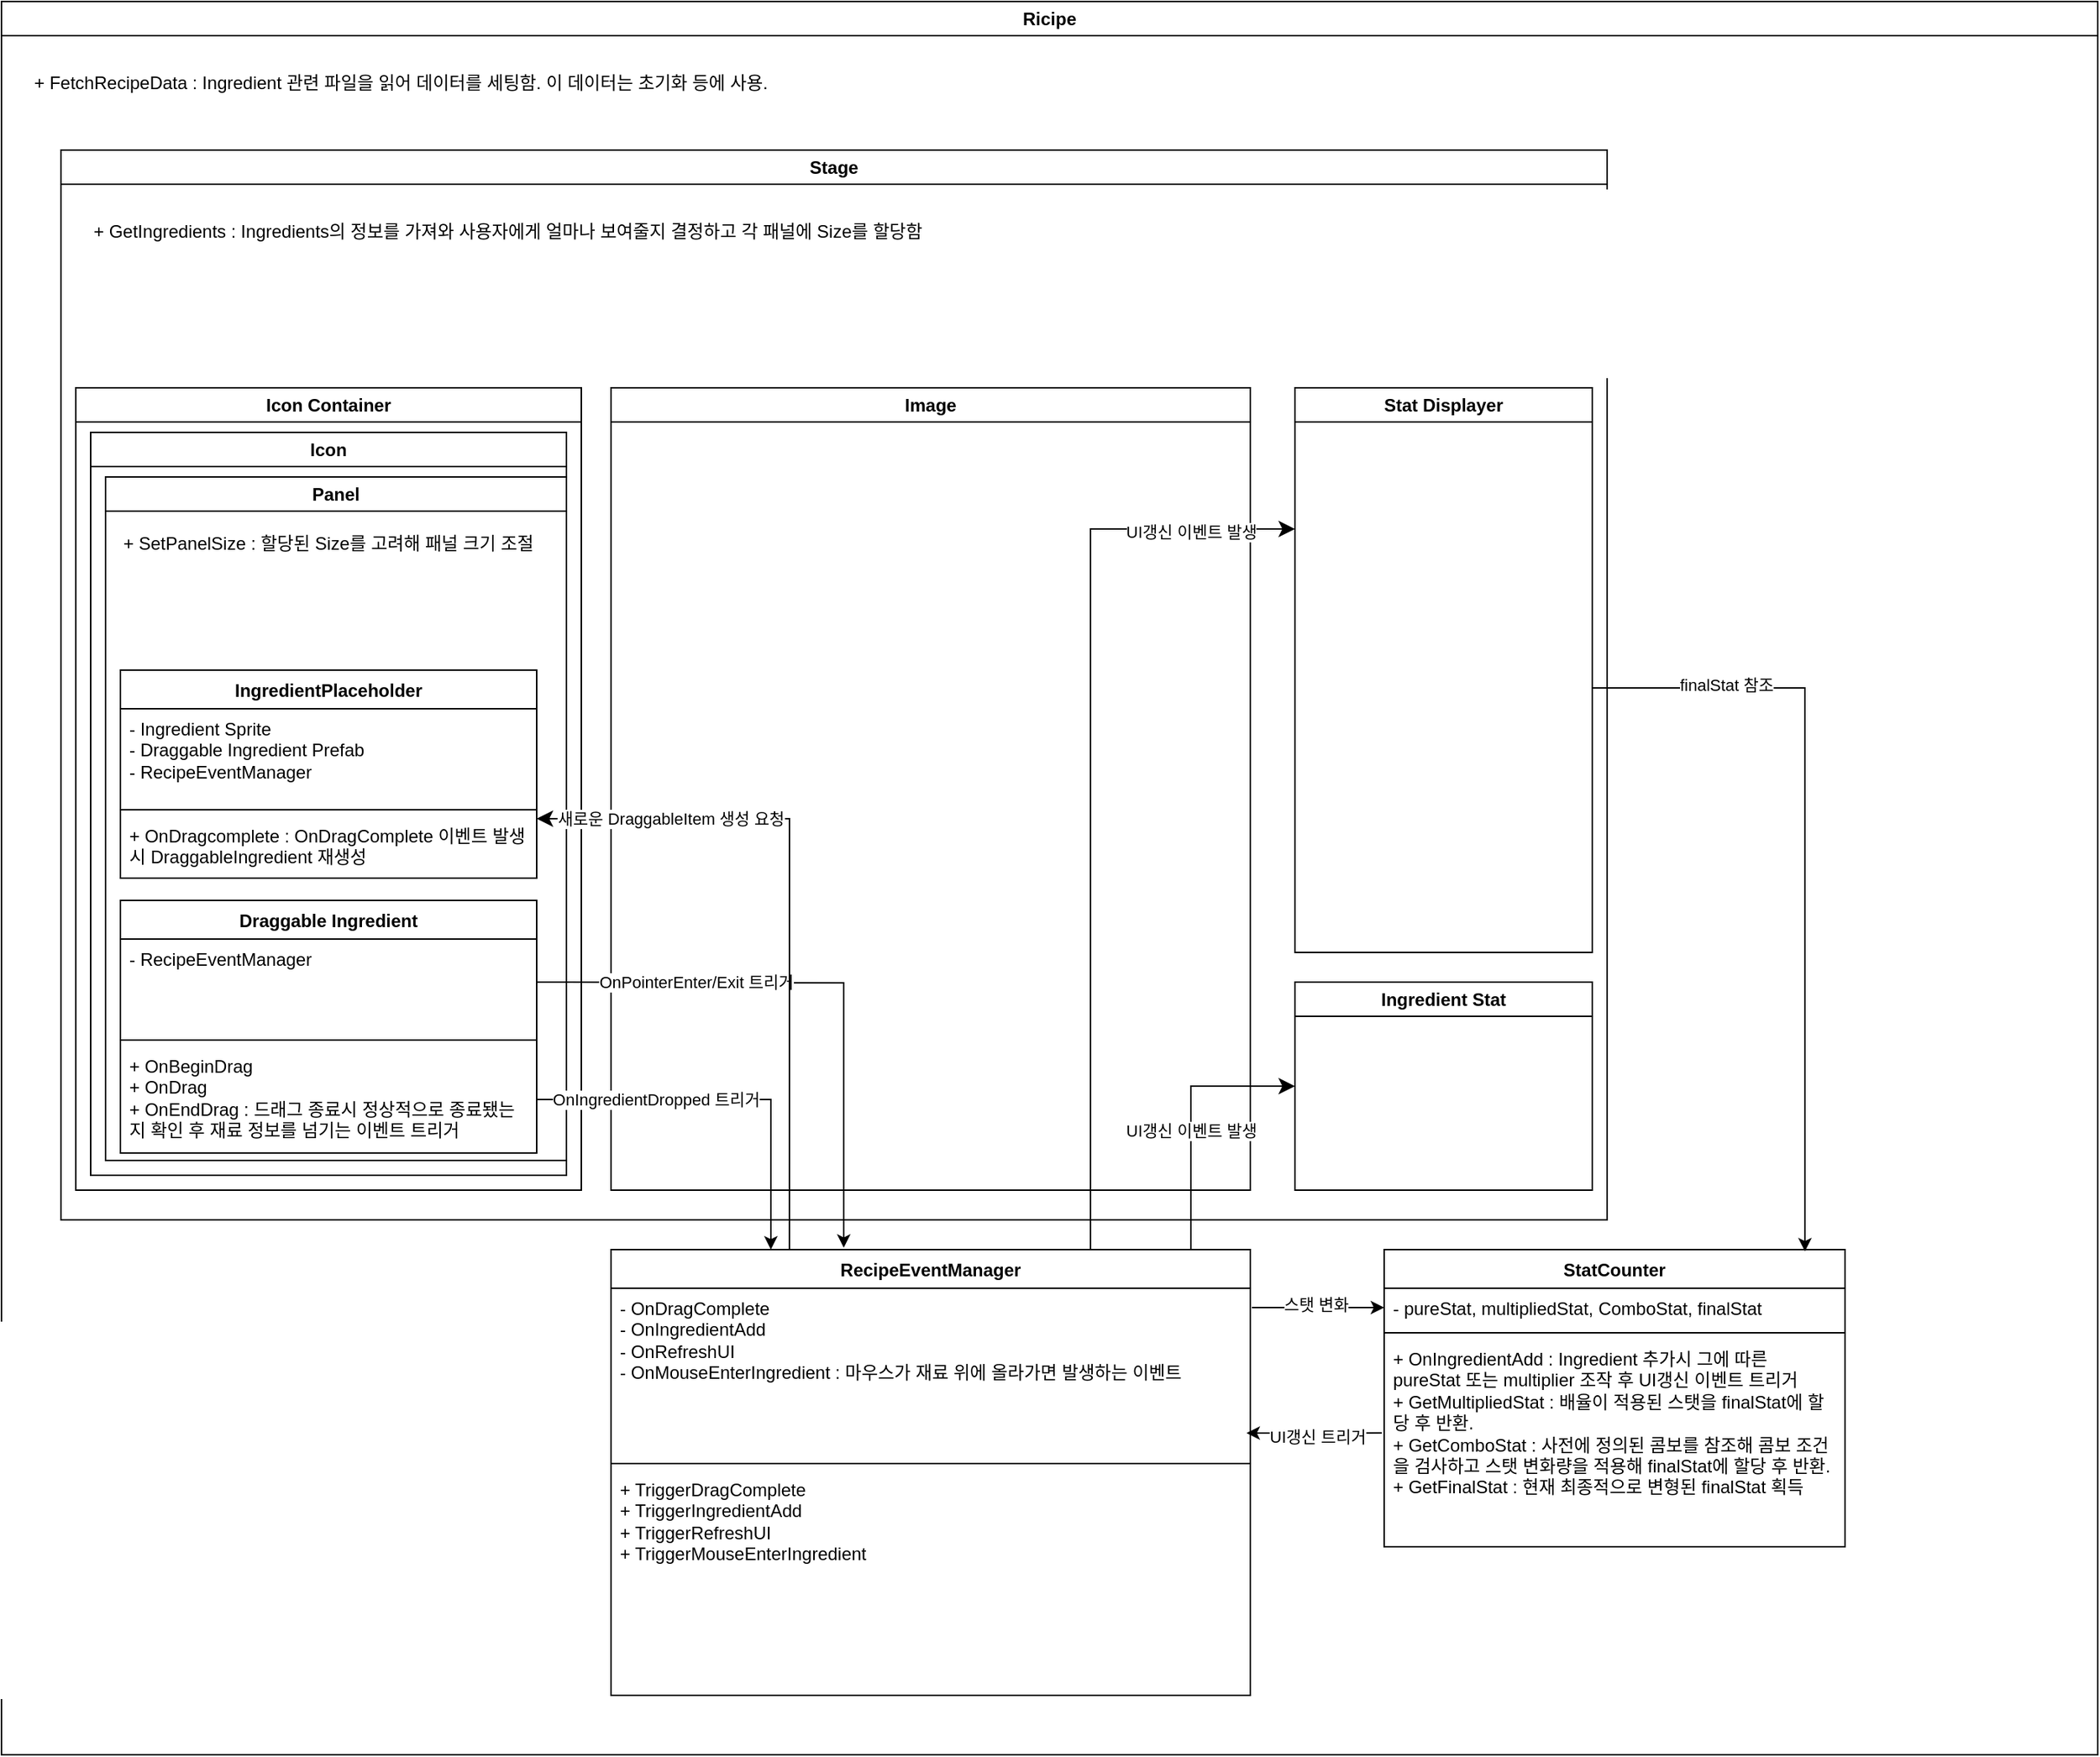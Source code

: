<mxfile version="28.1.2">
  <diagram id="C5RBs43oDa-KdzZeNtuy" name="Page-1">
    <mxGraphModel dx="2605" dy="1735" grid="1" gridSize="10" guides="1" tooltips="1" connect="1" arrows="1" fold="1" page="1" pageScale="1" pageWidth="827" pageHeight="1169" math="0" shadow="0">
      <root>
        <mxCell id="WIyWlLk6GJQsqaUBKTNV-0" />
        <mxCell id="WIyWlLk6GJQsqaUBKTNV-1" parent="WIyWlLk6GJQsqaUBKTNV-0" />
        <mxCell id="QsKPh6DeVkBp_3s3L16H-1" value="RecipeEventManager" style="swimlane;fontStyle=1;align=center;verticalAlign=top;childLayout=stackLayout;horizontal=1;startSize=26;horizontalStack=0;resizeParent=1;resizeParentMax=0;resizeLast=0;collapsible=1;marginBottom=0;whiteSpace=wrap;html=1;" parent="WIyWlLk6GJQsqaUBKTNV-1" vertex="1">
          <mxGeometry x="-450" y="830" width="430" height="300" as="geometry" />
        </mxCell>
        <mxCell id="QsKPh6DeVkBp_3s3L16H-2" value="- OnDragComplete&lt;div&gt;- OnIngredientAdd&lt;/div&gt;&lt;div&gt;- OnRefreshUI&lt;/div&gt;&lt;div&gt;- OnMouseEnterIngredient : 마우스가 재료 위에 올라가면 발생하는 이벤트&lt;/div&gt;" style="text;strokeColor=none;fillColor=none;align=left;verticalAlign=top;spacingLeft=4;spacingRight=4;overflow=hidden;rotatable=0;points=[[0,0.5],[1,0.5]];portConstraint=eastwest;whiteSpace=wrap;html=1;" parent="QsKPh6DeVkBp_3s3L16H-1" vertex="1">
          <mxGeometry y="26" width="430" height="114" as="geometry" />
        </mxCell>
        <mxCell id="QsKPh6DeVkBp_3s3L16H-3" value="" style="line;strokeWidth=1;fillColor=none;align=left;verticalAlign=middle;spacingTop=-1;spacingLeft=3;spacingRight=3;rotatable=0;labelPosition=right;points=[];portConstraint=eastwest;strokeColor=inherit;" parent="QsKPh6DeVkBp_3s3L16H-1" vertex="1">
          <mxGeometry y="140" width="430" height="8" as="geometry" />
        </mxCell>
        <mxCell id="QsKPh6DeVkBp_3s3L16H-4" value="+ TriggerDragComplete&lt;div&gt;+ TriggerIngredientAdd&lt;/div&gt;&lt;div&gt;+ TriggerRefreshUI&lt;/div&gt;&lt;div&gt;+ TriggerMouseEnterIngredient&lt;/div&gt;" style="text;strokeColor=none;fillColor=none;align=left;verticalAlign=top;spacingLeft=4;spacingRight=4;overflow=hidden;rotatable=0;points=[[0,0.5],[1,0.5]];portConstraint=eastwest;whiteSpace=wrap;html=1;" parent="QsKPh6DeVkBp_3s3L16H-1" vertex="1">
          <mxGeometry y="148" width="430" height="152" as="geometry" />
        </mxCell>
        <mxCell id="QsKPh6DeVkBp_3s3L16H-5" value="Stage" style="swimlane;whiteSpace=wrap;html=1;" parent="WIyWlLk6GJQsqaUBKTNV-1" vertex="1">
          <mxGeometry x="-820" y="90" width="1040" height="720" as="geometry" />
        </mxCell>
        <mxCell id="QsKPh6DeVkBp_3s3L16H-6" value="Icon Container" style="swimlane;whiteSpace=wrap;html=1;" parent="QsKPh6DeVkBp_3s3L16H-5" vertex="1">
          <mxGeometry x="10" y="160" width="340" height="540" as="geometry" />
        </mxCell>
        <mxCell id="QsKPh6DeVkBp_3s3L16H-10" value="Icon" style="swimlane;whiteSpace=wrap;html=1;" parent="QsKPh6DeVkBp_3s3L16H-6" vertex="1">
          <mxGeometry x="10" y="30" width="320" height="500" as="geometry" />
        </mxCell>
        <mxCell id="QsKPh6DeVkBp_3s3L16H-16" value="Panel" style="swimlane;whiteSpace=wrap;html=1;" parent="QsKPh6DeVkBp_3s3L16H-10" vertex="1">
          <mxGeometry x="10" y="30" width="310" height="460" as="geometry" />
        </mxCell>
        <mxCell id="QsKPh6DeVkBp_3s3L16H-17" value="IngredientPlaceholder" style="swimlane;fontStyle=1;align=center;verticalAlign=top;childLayout=stackLayout;horizontal=1;startSize=26;horizontalStack=0;resizeParent=1;resizeParentMax=0;resizeLast=0;collapsible=1;marginBottom=0;whiteSpace=wrap;html=1;" parent="QsKPh6DeVkBp_3s3L16H-16" vertex="1">
          <mxGeometry x="10" y="130" width="280" height="140" as="geometry" />
        </mxCell>
        <mxCell id="QsKPh6DeVkBp_3s3L16H-18" value="- Ingredient Sprite&lt;div&gt;- Draggable Ingredient Prefab&lt;/div&gt;&lt;div&gt;- RecipeEventManager&lt;/div&gt;" style="text;strokeColor=none;fillColor=none;align=left;verticalAlign=top;spacingLeft=4;spacingRight=4;overflow=hidden;rotatable=0;points=[[0,0.5],[1,0.5]];portConstraint=eastwest;whiteSpace=wrap;html=1;" parent="QsKPh6DeVkBp_3s3L16H-17" vertex="1">
          <mxGeometry y="26" width="280" height="64" as="geometry" />
        </mxCell>
        <mxCell id="QsKPh6DeVkBp_3s3L16H-19" value="" style="line;strokeWidth=1;fillColor=none;align=left;verticalAlign=middle;spacingTop=-1;spacingLeft=3;spacingRight=3;rotatable=0;labelPosition=right;points=[];portConstraint=eastwest;strokeColor=inherit;" parent="QsKPh6DeVkBp_3s3L16H-17" vertex="1">
          <mxGeometry y="90" width="280" height="8" as="geometry" />
        </mxCell>
        <mxCell id="QsKPh6DeVkBp_3s3L16H-20" value="+ OnDragcomplete : OnDragComplete 이벤트 발생시 DraggableIngredient 재생성" style="text;strokeColor=none;fillColor=none;align=left;verticalAlign=top;spacingLeft=4;spacingRight=4;overflow=hidden;rotatable=0;points=[[0,0.5],[1,0.5]];portConstraint=eastwest;whiteSpace=wrap;html=1;" parent="QsKPh6DeVkBp_3s3L16H-17" vertex="1">
          <mxGeometry y="98" width="280" height="42" as="geometry" />
        </mxCell>
        <mxCell id="QsKPh6DeVkBp_3s3L16H-21" value="Draggable Ingredient" style="swimlane;fontStyle=1;align=center;verticalAlign=top;childLayout=stackLayout;horizontal=1;startSize=26;horizontalStack=0;resizeParent=1;resizeParentMax=0;resizeLast=0;collapsible=1;marginBottom=0;whiteSpace=wrap;html=1;" parent="QsKPh6DeVkBp_3s3L16H-16" vertex="1">
          <mxGeometry x="10" y="285" width="280" height="170" as="geometry" />
        </mxCell>
        <mxCell id="QsKPh6DeVkBp_3s3L16H-22" value="&lt;div&gt;- RecipeEventManager&lt;/div&gt;" style="text;strokeColor=none;fillColor=none;align=left;verticalAlign=top;spacingLeft=4;spacingRight=4;overflow=hidden;rotatable=0;points=[[0,0.5],[1,0.5]];portConstraint=eastwest;whiteSpace=wrap;html=1;" parent="QsKPh6DeVkBp_3s3L16H-21" vertex="1">
          <mxGeometry y="26" width="280" height="64" as="geometry" />
        </mxCell>
        <mxCell id="QsKPh6DeVkBp_3s3L16H-23" value="" style="line;strokeWidth=1;fillColor=none;align=left;verticalAlign=middle;spacingTop=-1;spacingLeft=3;spacingRight=3;rotatable=0;labelPosition=right;points=[];portConstraint=eastwest;strokeColor=inherit;" parent="QsKPh6DeVkBp_3s3L16H-21" vertex="1">
          <mxGeometry y="90" width="280" height="8" as="geometry" />
        </mxCell>
        <mxCell id="QsKPh6DeVkBp_3s3L16H-24" value="+ OnBeginDrag&lt;div&gt;+ OnDrag&lt;/div&gt;&lt;div&gt;+ OnEndDrag : 드래그 종료시 정상적으로 종료됐는지 확인 후 재료 정보를 넘기는 이벤트 트리거&lt;/div&gt;" style="text;strokeColor=none;fillColor=none;align=left;verticalAlign=top;spacingLeft=4;spacingRight=4;overflow=hidden;rotatable=0;points=[[0,0.5],[1,0.5]];portConstraint=eastwest;whiteSpace=wrap;html=1;" parent="QsKPh6DeVkBp_3s3L16H-21" vertex="1">
          <mxGeometry y="98" width="280" height="72" as="geometry" />
        </mxCell>
        <mxCell id="QsKPh6DeVkBp_3s3L16H-26" value="+ SetPanelSize : 할당된 Size를 고려해 패널 크기 조절" style="text;html=1;align=left;verticalAlign=middle;whiteSpace=wrap;rounded=0;" parent="QsKPh6DeVkBp_3s3L16H-16" vertex="1">
          <mxGeometry x="10" y="30" width="290" height="30" as="geometry" />
        </mxCell>
        <mxCell id="QsKPh6DeVkBp_3s3L16H-7" value="Image" style="swimlane;whiteSpace=wrap;html=1;" parent="QsKPh6DeVkBp_3s3L16H-5" vertex="1">
          <mxGeometry x="370" y="160" width="430" height="540" as="geometry" />
        </mxCell>
        <mxCell id="PDAan4yGcquGBnNkxI9P-12" style="edgeStyle=orthogonalEdgeStyle;rounded=0;orthogonalLoop=1;jettySize=auto;html=1;exitX=1;exitY=0.5;exitDx=0;exitDy=0;entryX=0.364;entryY=-0.004;entryDx=0;entryDy=0;entryPerimeter=0;" parent="QsKPh6DeVkBp_3s3L16H-7" target="QsKPh6DeVkBp_3s3L16H-1" edge="1">
          <mxGeometry relative="1" as="geometry">
            <mxPoint x="-50" y="400" as="sourcePoint" />
            <mxPoint x="108" y="501" as="targetPoint" />
          </mxGeometry>
        </mxCell>
        <mxCell id="PDAan4yGcquGBnNkxI9P-13" value="OnPointerEnter/Exit 트리거" style="edgeLabel;html=1;align=center;verticalAlign=middle;resizable=0;points=[];" parent="PDAan4yGcquGBnNkxI9P-12" vertex="1" connectable="0">
          <mxGeometry x="-0.563" y="-2" relative="1" as="geometry">
            <mxPoint x="23" y="-2" as="offset" />
          </mxGeometry>
        </mxCell>
        <mxCell id="QsKPh6DeVkBp_3s3L16H-8" value="Stat Displayer" style="swimlane;whiteSpace=wrap;html=1;" parent="QsKPh6DeVkBp_3s3L16H-5" vertex="1">
          <mxGeometry x="830" y="160" width="200" height="380" as="geometry" />
        </mxCell>
        <mxCell id="QsKPh6DeVkBp_3s3L16H-9" value="Ingredient Stat" style="swimlane;whiteSpace=wrap;html=1;" parent="QsKPh6DeVkBp_3s3L16H-5" vertex="1">
          <mxGeometry x="830" y="560" width="200" height="140" as="geometry" />
        </mxCell>
        <mxCell id="QsKPh6DeVkBp_3s3L16H-27" value="+ GetIngredients : Ingredients의 정보를 가져와 사용자에게 얼마나 보여줄지 결정하고 각 패널에 Size를 할당함" style="text;html=1;align=left;verticalAlign=middle;whiteSpace=wrap;rounded=0;" parent="QsKPh6DeVkBp_3s3L16H-5" vertex="1">
          <mxGeometry x="20" y="40" width="590" height="30" as="geometry" />
        </mxCell>
        <mxCell id="QsKPh6DeVkBp_3s3L16H-28" value="StatCounter" style="swimlane;fontStyle=1;align=center;verticalAlign=top;childLayout=stackLayout;horizontal=1;startSize=26;horizontalStack=0;resizeParent=1;resizeParentMax=0;resizeLast=0;collapsible=1;marginBottom=0;whiteSpace=wrap;html=1;" parent="WIyWlLk6GJQsqaUBKTNV-1" vertex="1">
          <mxGeometry x="70" y="830" width="310" height="200" as="geometry" />
        </mxCell>
        <mxCell id="QsKPh6DeVkBp_3s3L16H-29" value="- pureStat, multipliedStat, ComboStat, finalStat" style="text;strokeColor=none;fillColor=none;align=left;verticalAlign=top;spacingLeft=4;spacingRight=4;overflow=hidden;rotatable=0;points=[[0,0.5],[1,0.5]];portConstraint=eastwest;whiteSpace=wrap;html=1;" parent="QsKPh6DeVkBp_3s3L16H-28" vertex="1">
          <mxGeometry y="26" width="310" height="26" as="geometry" />
        </mxCell>
        <mxCell id="QsKPh6DeVkBp_3s3L16H-30" value="" style="line;strokeWidth=1;fillColor=none;align=left;verticalAlign=middle;spacingTop=-1;spacingLeft=3;spacingRight=3;rotatable=0;labelPosition=right;points=[];portConstraint=eastwest;strokeColor=inherit;" parent="QsKPh6DeVkBp_3s3L16H-28" vertex="1">
          <mxGeometry y="52" width="310" height="8" as="geometry" />
        </mxCell>
        <mxCell id="QsKPh6DeVkBp_3s3L16H-31" value="+ OnIngredientAdd : Ingredient 추가시 그에 따른 pureStat 또는 multiplier 조작 후 UI갱신 이벤트 트리거&lt;br&gt;+ GetMultipliedStat : 배율이 적용된 스탯을 finalStat에 할당 후 반환.&lt;div&gt;+ GetComboStat : 사전에 정의된 콤보를 참조해 콤보 조건을 검사하고 스탯 변화량을 적용해 finalStat에 할당 후 반환.&lt;/div&gt;&lt;div&gt;+ GetFinalStat : 현재 최종적으로 변형된 finalStat 획득&lt;/div&gt;" style="text;strokeColor=none;fillColor=none;align=left;verticalAlign=top;spacingLeft=4;spacingRight=4;overflow=hidden;rotatable=0;points=[[0,0.5],[1,0.5]];portConstraint=eastwest;whiteSpace=wrap;html=1;" parent="QsKPh6DeVkBp_3s3L16H-28" vertex="1">
          <mxGeometry y="60" width="310" height="140" as="geometry" />
        </mxCell>
        <mxCell id="PDAan4yGcquGBnNkxI9P-0" style="edgeStyle=orthogonalEdgeStyle;rounded=0;orthogonalLoop=1;jettySize=auto;html=1;exitX=1;exitY=0.5;exitDx=0;exitDy=0;entryX=0.25;entryY=0;entryDx=0;entryDy=0;" parent="WIyWlLk6GJQsqaUBKTNV-1" source="QsKPh6DeVkBp_3s3L16H-24" target="QsKPh6DeVkBp_3s3L16H-1" edge="1">
          <mxGeometry relative="1" as="geometry" />
        </mxCell>
        <mxCell id="PDAan4yGcquGBnNkxI9P-3" value="OnIngredientDropped 트리거" style="edgeLabel;html=1;align=center;verticalAlign=middle;resizable=0;points=[];" parent="PDAan4yGcquGBnNkxI9P-0" vertex="1" connectable="0">
          <mxGeometry x="-0.563" y="-2" relative="1" as="geometry">
            <mxPoint x="23" y="-2" as="offset" />
          </mxGeometry>
        </mxCell>
        <mxCell id="PDAan4yGcquGBnNkxI9P-2" value="" style="edgeStyle=segmentEdgeStyle;endArrow=classic;html=1;curved=0;rounded=0;endSize=8;startSize=8;exitX=0.279;exitY=0;exitDx=0;exitDy=0;exitPerimeter=0;" parent="WIyWlLk6GJQsqaUBKTNV-1" source="QsKPh6DeVkBp_3s3L16H-1" edge="1">
          <mxGeometry width="50" height="50" relative="1" as="geometry">
            <mxPoint x="-320" y="690" as="sourcePoint" />
            <mxPoint x="-500" y="540" as="targetPoint" />
            <Array as="points">
              <mxPoint x="-330" y="540" />
            </Array>
          </mxGeometry>
        </mxCell>
        <mxCell id="PDAan4yGcquGBnNkxI9P-4" value="새로운 DraggableItem 생성 요청" style="edgeLabel;html=1;align=center;verticalAlign=middle;resizable=0;points=[];" parent="PDAan4yGcquGBnNkxI9P-2" vertex="1" connectable="0">
          <mxGeometry x="0.652" relative="1" as="geometry">
            <mxPoint x="10" as="offset" />
          </mxGeometry>
        </mxCell>
        <mxCell id="PDAan4yGcquGBnNkxI9P-5" value="" style="endArrow=classic;html=1;rounded=0;entryX=0;entryY=0.5;entryDx=0;entryDy=0;" parent="WIyWlLk6GJQsqaUBKTNV-1" target="QsKPh6DeVkBp_3s3L16H-29" edge="1">
          <mxGeometry width="50" height="50" relative="1" as="geometry">
            <mxPoint x="-19" y="869" as="sourcePoint" />
            <mxPoint y="800" as="targetPoint" />
          </mxGeometry>
        </mxCell>
        <mxCell id="PDAan4yGcquGBnNkxI9P-6" value="스탯 변화" style="edgeLabel;html=1;align=center;verticalAlign=middle;resizable=0;points=[];" parent="PDAan4yGcquGBnNkxI9P-5" vertex="1" connectable="0">
          <mxGeometry x="-0.041" y="2" relative="1" as="geometry">
            <mxPoint as="offset" />
          </mxGeometry>
        </mxCell>
        <mxCell id="PDAan4yGcquGBnNkxI9P-7" value="" style="endArrow=classic;html=1;rounded=0;entryX=0.994;entryY=0.855;entryDx=0;entryDy=0;entryPerimeter=0;exitX=-0.005;exitY=0.453;exitDx=0;exitDy=0;exitPerimeter=0;" parent="WIyWlLk6GJQsqaUBKTNV-1" source="QsKPh6DeVkBp_3s3L16H-31" target="QsKPh6DeVkBp_3s3L16H-2" edge="1">
          <mxGeometry width="50" height="50" relative="1" as="geometry">
            <mxPoint x="-30" y="929.7" as="sourcePoint" />
            <mxPoint x="59" y="929.7" as="targetPoint" />
          </mxGeometry>
        </mxCell>
        <mxCell id="PDAan4yGcquGBnNkxI9P-8" value="UI갱신 트리거" style="edgeLabel;html=1;align=center;verticalAlign=middle;resizable=0;points=[];" parent="PDAan4yGcquGBnNkxI9P-7" vertex="1" connectable="0">
          <mxGeometry x="-0.041" y="2" relative="1" as="geometry">
            <mxPoint as="offset" />
          </mxGeometry>
        </mxCell>
        <mxCell id="PDAan4yGcquGBnNkxI9P-9" value="" style="edgeStyle=segmentEdgeStyle;endArrow=classic;html=1;curved=0;rounded=0;endSize=8;startSize=8;entryX=0;entryY=0.25;entryDx=0;entryDy=0;exitX=0.75;exitY=0;exitDx=0;exitDy=0;" parent="WIyWlLk6GJQsqaUBKTNV-1" source="QsKPh6DeVkBp_3s3L16H-1" target="QsKPh6DeVkBp_3s3L16H-8" edge="1">
          <mxGeometry width="50" height="50" relative="1" as="geometry">
            <mxPoint x="-170" y="750" as="sourcePoint" />
            <mxPoint x="-120" y="700" as="targetPoint" />
            <Array as="points">
              <mxPoint x="-127" y="345" />
            </Array>
          </mxGeometry>
        </mxCell>
        <mxCell id="PDAan4yGcquGBnNkxI9P-10" value="UI갱신 이벤트 발생" style="edgeLabel;html=1;align=center;verticalAlign=middle;resizable=0;points=[];" parent="PDAan4yGcquGBnNkxI9P-9" vertex="1" connectable="0">
          <mxGeometry x="0.689" y="-2" relative="1" as="geometry">
            <mxPoint x="27" as="offset" />
          </mxGeometry>
        </mxCell>
        <mxCell id="PDAan4yGcquGBnNkxI9P-14" value="" style="edgeStyle=segmentEdgeStyle;endArrow=classic;html=1;curved=0;rounded=0;endSize=8;startSize=8;entryX=0;entryY=0.5;entryDx=0;entryDy=0;" parent="WIyWlLk6GJQsqaUBKTNV-1" target="QsKPh6DeVkBp_3s3L16H-9" edge="1">
          <mxGeometry width="50" height="50" relative="1" as="geometry">
            <mxPoint x="-60" y="830" as="sourcePoint" />
            <mxPoint x="70" y="446.5" as="targetPoint" />
            <Array as="points">
              <mxPoint x="-60" y="830" />
              <mxPoint x="-60" y="720" />
            </Array>
          </mxGeometry>
        </mxCell>
        <mxCell id="PDAan4yGcquGBnNkxI9P-15" value="UI갱신 이벤트 발생" style="edgeLabel;html=1;align=center;verticalAlign=middle;resizable=0;points=[];" parent="PDAan4yGcquGBnNkxI9P-14" vertex="1" connectable="0">
          <mxGeometry x="0.689" y="-2" relative="1" as="geometry">
            <mxPoint x="-42" y="28" as="offset" />
          </mxGeometry>
        </mxCell>
        <mxCell id="PDAan4yGcquGBnNkxI9P-17" style="edgeStyle=orthogonalEdgeStyle;rounded=0;orthogonalLoop=1;jettySize=auto;html=1;entryX=0.913;entryY=0.006;entryDx=0;entryDy=0;entryPerimeter=0;" parent="WIyWlLk6GJQsqaUBKTNV-1" target="QsKPh6DeVkBp_3s3L16H-28" edge="1">
          <mxGeometry relative="1" as="geometry">
            <mxPoint x="210" y="452" as="sourcePoint" />
            <mxPoint x="350" y="820" as="targetPoint" />
            <Array as="points">
              <mxPoint x="353" y="452" />
            </Array>
          </mxGeometry>
        </mxCell>
        <mxCell id="PDAan4yGcquGBnNkxI9P-18" value="finalStat 참조" style="edgeLabel;html=1;align=center;verticalAlign=middle;resizable=0;points=[];" parent="PDAan4yGcquGBnNkxI9P-17" vertex="1" connectable="0">
          <mxGeometry x="-0.563" y="-2" relative="1" as="geometry">
            <mxPoint x="-24" y="-4" as="offset" />
          </mxGeometry>
        </mxCell>
        <mxCell id="vJ9jrDW6yhbYFwYp8GTs-0" value="Ricipe" style="swimlane;whiteSpace=wrap;html=1;" vertex="1" parent="WIyWlLk6GJQsqaUBKTNV-1">
          <mxGeometry x="-860" y="-10" width="1410" height="1180" as="geometry" />
        </mxCell>
        <mxCell id="vJ9jrDW6yhbYFwYp8GTs-2" value="+ FetchRecipeData : Ingredient 관련 파일을 읽어 데이터를 세팅함. 이 데이터는 초기화 등에 사용." style="text;html=1;align=left;verticalAlign=middle;whiteSpace=wrap;rounded=0;" vertex="1" parent="vJ9jrDW6yhbYFwYp8GTs-0">
          <mxGeometry x="20" y="40" width="590" height="30" as="geometry" />
        </mxCell>
      </root>
    </mxGraphModel>
  </diagram>
</mxfile>
